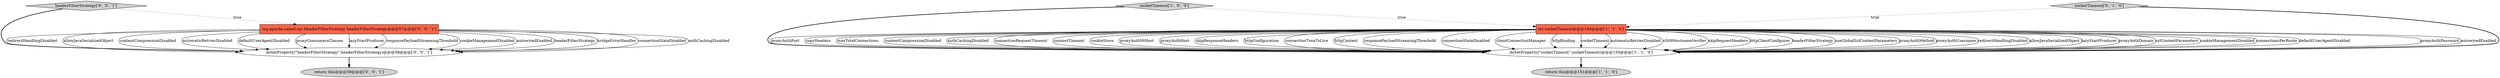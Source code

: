 digraph {
5 [style = filled, label = "doSetProperty(\"headerFilterStrategy\",headerFilterStrategy)@@@58@@@['0', '0', '1']", fillcolor = white, shape = ellipse image = "AAA0AAABBB3BBB"];
0 [style = filled, label = "socketTimeout['1', '0', '0']", fillcolor = lightgray, shape = diamond image = "AAA0AAABBB1BBB"];
3 [style = filled, label = "int socketTimeout@@@149@@@['1', '1', '0']", fillcolor = tomato, shape = box image = "AAA0AAABBB1BBB"];
2 [style = filled, label = "return this@@@151@@@['1', '1', '0']", fillcolor = lightgray, shape = ellipse image = "AAA0AAABBB1BBB"];
4 [style = filled, label = "socketTimeout['0', '1', '0']", fillcolor = lightgray, shape = diamond image = "AAA0AAABBB2BBB"];
7 [style = filled, label = "org.apache.camel.spi.HeaderFilterStrategy headerFilterStrategy@@@57@@@['0', '0', '1']", fillcolor = tomato, shape = box image = "AAA0AAABBB3BBB"];
6 [style = filled, label = "headerFilterStrategy['0', '0', '1']", fillcolor = lightgray, shape = diamond image = "AAA0AAABBB3BBB"];
8 [style = filled, label = "return this@@@59@@@['0', '0', '1']", fillcolor = lightgray, shape = ellipse image = "AAA0AAABBB3BBB"];
1 [style = filled, label = "doSetProperty(\"socketTimeout\",socketTimeout)@@@150@@@['1', '1', '0']", fillcolor = white, shape = ellipse image = "AAA0AAABBB1BBB"];
3->1 [style = solid, label="proxyAuthPassword"];
3->1 [style = solid, label="autowiredEnabled"];
5->8 [style = bold, label=""];
3->1 [style = solid, label="proxyAuthPort"];
3->1 [style = solid, label="copyHeaders"];
7->5 [style = solid, label="redirectHandlingDisabled"];
3->1 [style = solid, label="maxTotalConnections"];
3->1 [style = solid, label="contentCompressionDisabled"];
7->5 [style = solid, label="allowJavaSerializedObject"];
3->1 [style = solid, label="authCachingDisabled"];
3->1 [style = solid, label="connectionRequestTimeout"];
3->1 [style = solid, label="connectTimeout"];
7->5 [style = solid, label="contentCompressionDisabled"];
3->1 [style = solid, label="cookieStore"];
3->1 [style = solid, label="proxyAuthNtHost"];
7->5 [style = solid, label="automaticRetriesDisabled"];
3->1 [style = solid, label="proxyAuthHost"];
3->1 [style = solid, label="skipResponseHeaders"];
3->1 [style = solid, label="httpConfiguration"];
3->1 [style = solid, label="connectionTimeToLive"];
3->1 [style = solid, label="httpContext"];
3->1 [style = solid, label="responsePayloadStreamingThreshold"];
3->1 [style = solid, label="connectionStateDisabled"];
7->5 [style = solid, label="defaultUserAgentDisabled"];
3->1 [style = solid, label="clientConnectionManager"];
3->1 [style = solid, label="httpBinding"];
3->1 [style = solid, label="socketTimeout"];
3->1 [style = solid, label="automaticRetriesDisabled"];
3->1 [style = solid, label="x509HostnameVerifier"];
3->1 [style = solid, label="skipRequestHeaders"];
3->1 [style = solid, label="httpClientConfigurer"];
3->1 [style = solid, label="headerFilterStrategy"];
6->5 [style = bold, label=""];
4->3 [style = dotted, label="true"];
3->1 [style = solid, label="useGlobalSslContextParameters"];
7->5 [style = solid, label="proxyConsumersClasses"];
0->1 [style = bold, label=""];
7->5 [style = solid, label="lazyStartProducer"];
7->5 [style = solid, label="responsePayloadStreamingThreshold"];
7->5 [style = solid, label="cookieManagementDisabled"];
3->1 [style = solid, label="proxyAuthMethod"];
3->1 [style = solid, label="proxyAuthUsername"];
7->5 [style = solid, label="autowiredEnabled"];
7->5 [style = solid, label="headerFilterStrategy"];
6->7 [style = dotted, label="true"];
3->1 [style = solid, label="redirectHandlingDisabled"];
1->2 [style = bold, label=""];
4->1 [style = bold, label=""];
3->1 [style = solid, label="allowJavaSerializedObject"];
0->3 [style = dotted, label="true"];
7->5 [style = solid, label="bridgeErrorHandler"];
7->5 [style = solid, label="connectionStateDisabled"];
3->1 [style = solid, label="lazyStartProducer"];
3->1 [style = solid, label="proxyAuthDomain"];
3->1 [style = solid, label="sslContextParameters"];
3->1 [style = solid, label="cookieManagementDisabled"];
7->5 [style = solid, label="authCachingDisabled"];
3->1 [style = solid, label="connectionsPerRoute"];
3->1 [style = solid, label="defaultUserAgentDisabled"];
}
